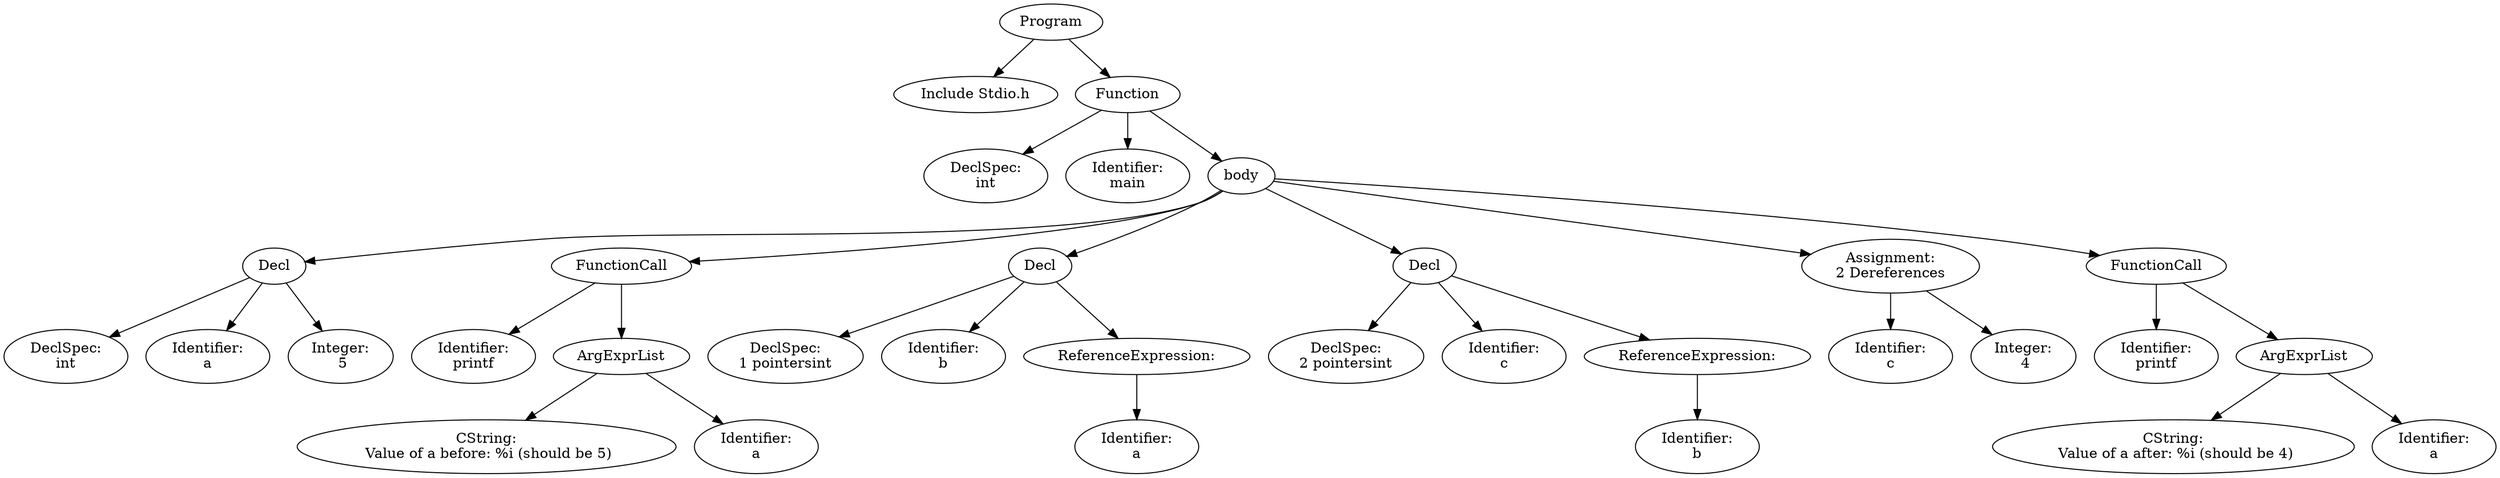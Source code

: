 digraph G {
0 [label="Program"];
0 -> 1;
1[label="Include Stdio.h"];
0 -> 2;
2 [label="Function"];
 2->3;
3 [label = "DeclSpec:
int"];
2->4;
4[label="Identifier:
main"];
2->5;
5[ label = "body"];
5->6;
6 [label="Decl" ];
6->7;
7 [label = "DeclSpec:
int"];
6->8;
8[label="Identifier:
a"];
6->9;
9[label="Integer:
 5"];
5->11;
11 [ label = "FunctionCall"];
11->12;
12[label="Identifier:
printf"];
11->13;
13 [ label = "ArgExprList"];
13->14;
14[label="CString:
 Value of a before: %i (should be 5)\n"];
13->15;
15[label="Identifier:
a"];
5->16;
16 [label="Decl" ];
16->17;
17 [label = "DeclSpec:
1 pointersint"];
16->18;
18[label="Identifier:
b"];
16->19;
19 [ label = "ReferenceExpression:
"];
19->20;
20[label="Identifier:
a"];
5->21;
21 [label="Decl" ];
21->22;
22 [label = "DeclSpec:
2 pointersint"];
21->23;
23[label="Identifier:
c"];
21->24;
24 [ label = "ReferenceExpression:
"];
24->25;
25[label="Identifier:
b"];
5->26;
26 [label = "Assignment:
2 Dereferences"];
26->27;
27[label="Identifier:
c"];
26->28;
28[label="Integer:
 4"];
5->30;
30 [ label = "FunctionCall"];
30->31;
31[label="Identifier:
printf"];
30->32;
32 [ label = "ArgExprList"];
32->33;
33[label="CString:
 Value of a after: %i (should be 4)\n"];
32->34;
34[label="Identifier:
a"];
}